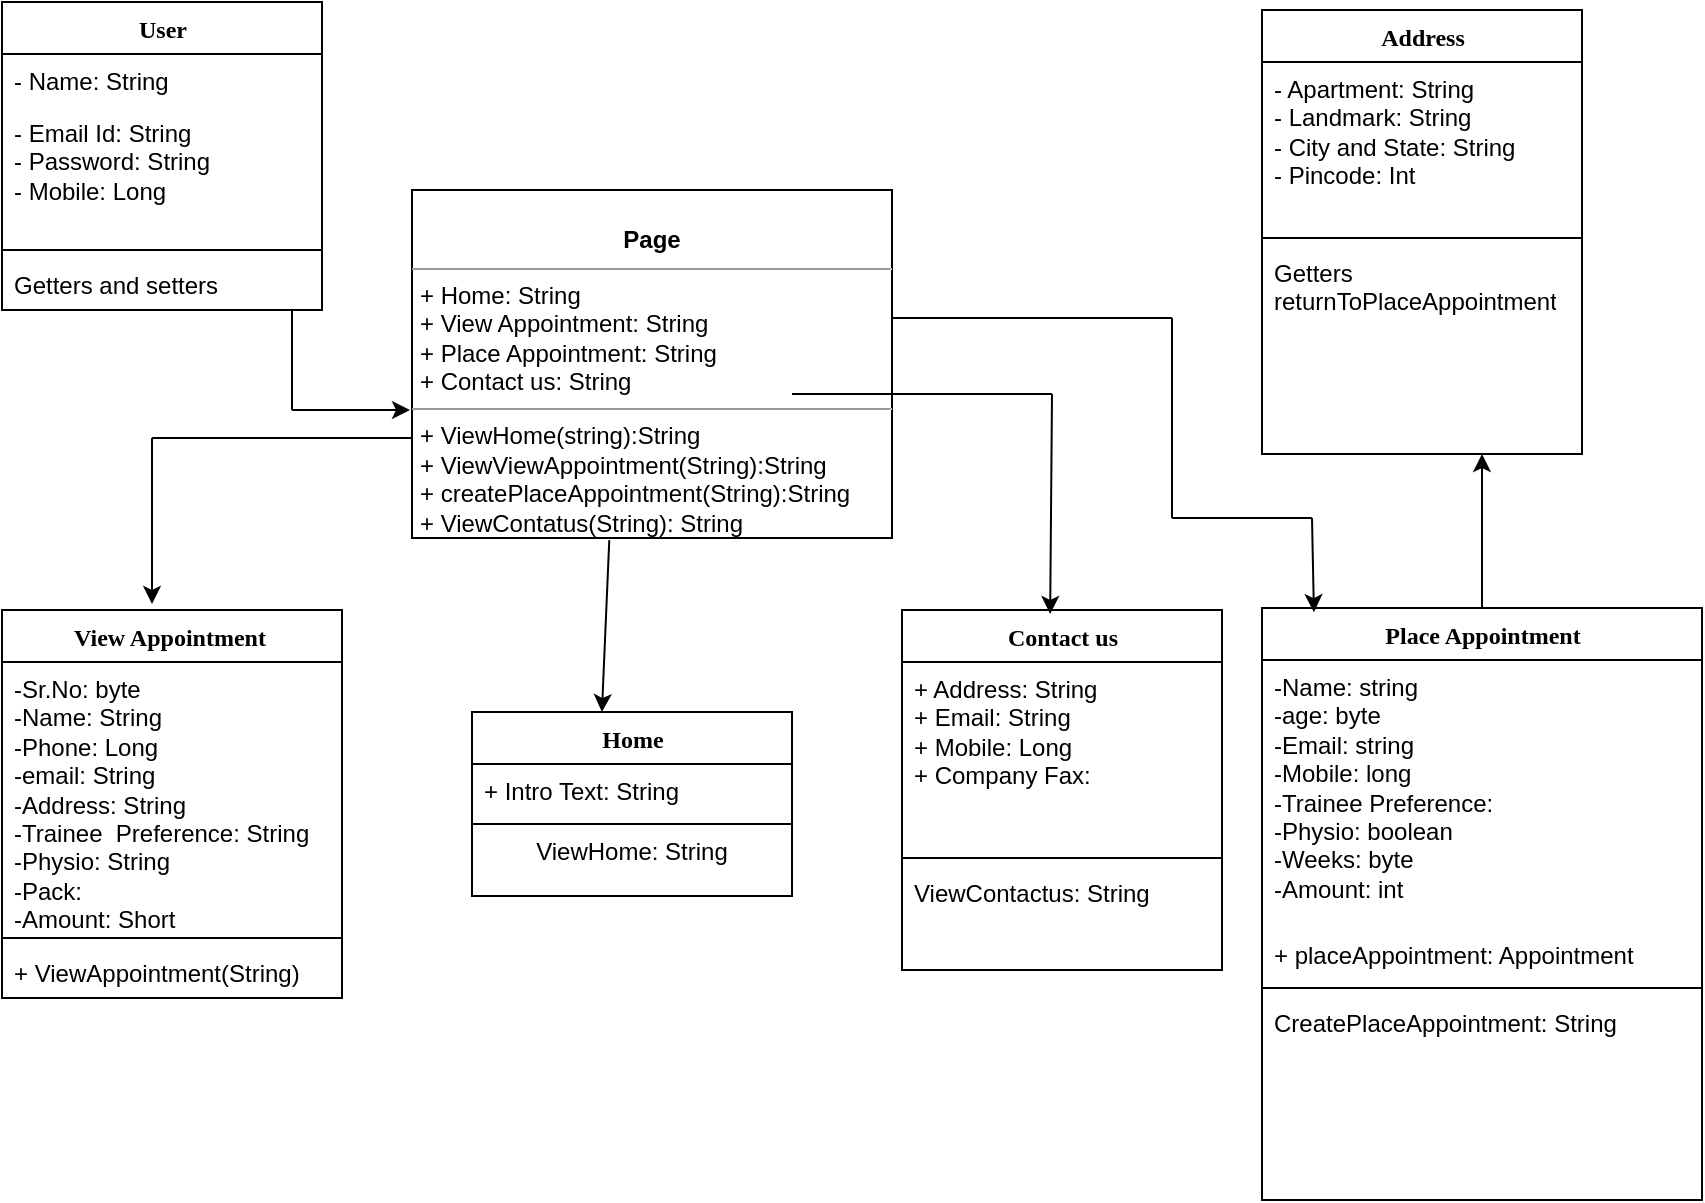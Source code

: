 <mxfile version="14.9.5" type="github">
  <diagram name="Page-1" id="6133507b-19e7-1e82-6fc7-422aa6c4b21f">
    <mxGraphModel dx="1038" dy="413" grid="1" gridSize="10" guides="1" tooltips="1" connect="1" arrows="1" fold="1" page="1" pageScale="1" pageWidth="1100" pageHeight="850" background="none" math="0" shadow="0">
      <root>
        <mxCell id="0" />
        <mxCell id="1" parent="0" />
        <mxCell id="235556782a83e6d0-1" value="View Appointment&amp;nbsp;" style="swimlane;html=1;fontStyle=1;align=center;verticalAlign=top;childLayout=stackLayout;horizontal=1;startSize=26;horizontalStack=0;resizeParent=1;resizeLast=0;collapsible=1;marginBottom=0;swimlaneFillColor=#ffffff;rounded=0;shadow=0;comic=0;labelBackgroundColor=none;strokeWidth=1;fillColor=none;fontFamily=Verdana;fontSize=12" parent="1" vertex="1">
          <mxGeometry x="35" y="436" width="170" height="194" as="geometry" />
        </mxCell>
        <mxCell id="235556782a83e6d0-3" value="-Sr.No: byte&lt;br&gt;-Name: String&lt;br&gt;-Phone: Long&lt;br&gt;-email: String&lt;br&gt;-Address: String&lt;br&gt;-Trainee&amp;nbsp; Preference: String&lt;br&gt;-Physio: String&lt;br&gt;-Pack:&lt;br&gt;-Amount: Short" style="text;html=1;strokeColor=none;fillColor=none;align=left;verticalAlign=top;spacingLeft=4;spacingRight=4;whiteSpace=wrap;overflow=hidden;rotatable=0;points=[[0,0.5],[1,0.5]];portConstraint=eastwest;" parent="235556782a83e6d0-1" vertex="1">
          <mxGeometry y="26" width="170" height="134" as="geometry" />
        </mxCell>
        <mxCell id="235556782a83e6d0-6" value="" style="line;html=1;strokeWidth=1;fillColor=none;align=left;verticalAlign=middle;spacingTop=-1;spacingLeft=3;spacingRight=3;rotatable=0;labelPosition=right;points=[];portConstraint=eastwest;" parent="235556782a83e6d0-1" vertex="1">
          <mxGeometry y="160" width="170" height="8" as="geometry" />
        </mxCell>
        <mxCell id="235556782a83e6d0-7" value="+ ViewAppointment(String)" style="text;html=1;strokeColor=none;fillColor=none;align=left;verticalAlign=top;spacingLeft=4;spacingRight=4;whiteSpace=wrap;overflow=hidden;rotatable=0;points=[[0,0.5],[1,0.5]];portConstraint=eastwest;" parent="235556782a83e6d0-1" vertex="1">
          <mxGeometry y="168" width="170" height="26" as="geometry" />
        </mxCell>
        <mxCell id="78961159f06e98e8-17" value="User" style="swimlane;html=1;fontStyle=1;align=center;verticalAlign=top;childLayout=stackLayout;horizontal=1;startSize=26;horizontalStack=0;resizeParent=1;resizeLast=0;collapsible=1;marginBottom=0;swimlaneFillColor=#ffffff;rounded=0;shadow=0;comic=0;labelBackgroundColor=none;strokeWidth=1;fillColor=none;fontFamily=Verdana;fontSize=12" parent="1" vertex="1">
          <mxGeometry x="35" y="132" width="160" height="154" as="geometry" />
        </mxCell>
        <mxCell id="78961159f06e98e8-23" value="- Name: String" style="text;html=1;strokeColor=none;fillColor=none;align=left;verticalAlign=top;spacingLeft=4;spacingRight=4;whiteSpace=wrap;overflow=hidden;rotatable=0;points=[[0,0.5],[1,0.5]];portConstraint=eastwest;" parent="78961159f06e98e8-17" vertex="1">
          <mxGeometry y="26" width="160" height="26" as="geometry" />
        </mxCell>
        <mxCell id="78961159f06e98e8-24" value="- Email Id: String&lt;br&gt;- Password: String&lt;br&gt;- Mobile: Long" style="text;html=1;strokeColor=none;fillColor=none;align=left;verticalAlign=top;spacingLeft=4;spacingRight=4;whiteSpace=wrap;overflow=hidden;rotatable=0;points=[[0,0.5],[1,0.5]];portConstraint=eastwest;" parent="78961159f06e98e8-17" vertex="1">
          <mxGeometry y="52" width="160" height="68" as="geometry" />
        </mxCell>
        <mxCell id="78961159f06e98e8-19" value="" style="line;html=1;strokeWidth=1;fillColor=none;align=left;verticalAlign=middle;spacingTop=-1;spacingLeft=3;spacingRight=3;rotatable=0;labelPosition=right;points=[];portConstraint=eastwest;" parent="78961159f06e98e8-17" vertex="1">
          <mxGeometry y="120" width="160" height="8" as="geometry" />
        </mxCell>
        <mxCell id="78961159f06e98e8-27" value="Getters and setters" style="text;html=1;strokeColor=none;fillColor=none;align=left;verticalAlign=top;spacingLeft=4;spacingRight=4;whiteSpace=wrap;overflow=hidden;rotatable=0;points=[[0,0.5],[1,0.5]];portConstraint=eastwest;" parent="78961159f06e98e8-17" vertex="1">
          <mxGeometry y="128" width="160" height="26" as="geometry" />
        </mxCell>
        <mxCell id="78961159f06e98e8-43" value="Address" style="swimlane;html=1;fontStyle=1;align=center;verticalAlign=top;childLayout=stackLayout;horizontal=1;startSize=26;horizontalStack=0;resizeParent=1;resizeLast=0;collapsible=1;marginBottom=0;swimlaneFillColor=#ffffff;rounded=0;shadow=0;comic=0;labelBackgroundColor=none;strokeWidth=1;fillColor=none;fontFamily=Verdana;fontSize=12" parent="1" vertex="1">
          <mxGeometry x="665" y="136.0" width="160" height="222" as="geometry" />
        </mxCell>
        <mxCell id="78961159f06e98e8-44" value="- Apartment: String&lt;br&gt;- Landmark: String&lt;br&gt;- City and State: String&lt;br&gt;- Pincode: Int" style="text;html=1;strokeColor=none;fillColor=none;align=left;verticalAlign=top;spacingLeft=4;spacingRight=4;whiteSpace=wrap;overflow=hidden;rotatable=0;points=[[0,0.5],[1,0.5]];portConstraint=eastwest;" parent="78961159f06e98e8-43" vertex="1">
          <mxGeometry y="26" width="160" height="84" as="geometry" />
        </mxCell>
        <mxCell id="78961159f06e98e8-51" value="" style="line;html=1;strokeWidth=1;fillColor=none;align=left;verticalAlign=middle;spacingTop=-1;spacingLeft=3;spacingRight=3;rotatable=0;labelPosition=right;points=[];portConstraint=eastwest;" parent="78961159f06e98e8-43" vertex="1">
          <mxGeometry y="110" width="160" height="8" as="geometry" />
        </mxCell>
        <mxCell id="78961159f06e98e8-52" value="Getters&lt;br&gt;returnToPlaceAppointment" style="text;html=1;strokeColor=none;fillColor=none;align=left;verticalAlign=top;spacingLeft=4;spacingRight=4;whiteSpace=wrap;overflow=hidden;rotatable=0;points=[[0,0.5],[1,0.5]];portConstraint=eastwest;" parent="78961159f06e98e8-43" vertex="1">
          <mxGeometry y="118" width="160" height="52" as="geometry" />
        </mxCell>
        <mxCell id="78961159f06e98e8-69" value="Home" style="swimlane;html=1;fontStyle=1;align=center;verticalAlign=top;childLayout=stackLayout;horizontal=1;startSize=26;horizontalStack=0;resizeParent=1;resizeLast=0;collapsible=1;marginBottom=0;swimlaneFillColor=#ffffff;rounded=0;shadow=0;comic=0;labelBackgroundColor=none;strokeWidth=1;fillColor=none;fontFamily=Verdana;fontSize=12" parent="1" vertex="1">
          <mxGeometry x="270" y="487" width="160" height="92" as="geometry" />
        </mxCell>
        <mxCell id="78961159f06e98e8-70" value="+ Intro Text: String" style="text;html=1;strokeColor=none;fillColor=none;align=left;verticalAlign=top;spacingLeft=4;spacingRight=4;whiteSpace=wrap;overflow=hidden;rotatable=0;points=[[0,0.5],[1,0.5]];portConstraint=eastwest;" parent="78961159f06e98e8-69" vertex="1">
          <mxGeometry y="26" width="160" height="26" as="geometry" />
        </mxCell>
        <mxCell id="78961159f06e98e8-77" value="" style="line;html=1;strokeWidth=1;fillColor=none;align=left;verticalAlign=middle;spacingTop=-1;spacingLeft=3;spacingRight=3;rotatable=0;labelPosition=right;points=[];portConstraint=eastwest;" parent="78961159f06e98e8-69" vertex="1">
          <mxGeometry y="52" width="160" height="8" as="geometry" />
        </mxCell>
        <mxCell id="UQZvzlyiGXPKkaYJTtmT-18" value="ViewHome: String" style="text;html=1;strokeColor=none;fillColor=none;align=center;verticalAlign=middle;whiteSpace=wrap;rounded=0;" parent="78961159f06e98e8-69" vertex="1">
          <mxGeometry y="60" width="160" height="20" as="geometry" />
        </mxCell>
        <mxCell id="78961159f06e98e8-82" value="Place Appointment" style="swimlane;html=1;fontStyle=1;align=center;verticalAlign=top;childLayout=stackLayout;horizontal=1;startSize=26;horizontalStack=0;resizeParent=1;resizeLast=0;collapsible=1;marginBottom=0;swimlaneFillColor=#ffffff;rounded=0;shadow=0;comic=0;labelBackgroundColor=none;strokeWidth=1;fillColor=none;fontFamily=Verdana;fontSize=12" parent="1" vertex="1">
          <mxGeometry x="665" y="435" width="220" height="296" as="geometry" />
        </mxCell>
        <mxCell id="78961159f06e98e8-84" value="-Name: string&lt;br&gt;-age: byte&lt;br&gt;-Email: string&lt;br&gt;-Mobile: long&lt;br&gt;-Trainee Preference:&amp;nbsp;&lt;br&gt;-Physio: boolean&lt;br&gt;-Weeks: byte&lt;br&gt;-Amount: int" style="text;html=1;strokeColor=none;fillColor=none;align=left;verticalAlign=top;spacingLeft=4;spacingRight=4;whiteSpace=wrap;overflow=hidden;rotatable=0;points=[[0,0.5],[1,0.5]];portConstraint=eastwest;" parent="78961159f06e98e8-82" vertex="1">
          <mxGeometry y="26" width="220" height="134" as="geometry" />
        </mxCell>
        <mxCell id="78961159f06e98e8-89" value="+ placeAppointment: Appointment" style="text;html=1;strokeColor=none;fillColor=none;align=left;verticalAlign=top;spacingLeft=4;spacingRight=4;whiteSpace=wrap;overflow=hidden;rotatable=0;points=[[0,0.5],[1,0.5]];portConstraint=eastwest;" parent="78961159f06e98e8-82" vertex="1">
          <mxGeometry y="160" width="220" height="26" as="geometry" />
        </mxCell>
        <mxCell id="78961159f06e98e8-90" value="" style="line;html=1;strokeWidth=1;fillColor=none;align=left;verticalAlign=middle;spacingTop=-1;spacingLeft=3;spacingRight=3;rotatable=0;labelPosition=right;points=[];portConstraint=eastwest;" parent="78961159f06e98e8-82" vertex="1">
          <mxGeometry y="186" width="220" height="8" as="geometry" />
        </mxCell>
        <mxCell id="78961159f06e98e8-94" value="CreatePlaceAppointment: String" style="text;html=1;strokeColor=none;fillColor=none;align=left;verticalAlign=top;spacingLeft=4;spacingRight=4;whiteSpace=wrap;overflow=hidden;rotatable=0;points=[[0,0.5],[1,0.5]];portConstraint=eastwest;" parent="78961159f06e98e8-82" vertex="1">
          <mxGeometry y="194" width="220" height="26" as="geometry" />
        </mxCell>
        <mxCell id="78961159f06e98e8-108" value="Contact us" style="swimlane;html=1;fontStyle=1;align=center;verticalAlign=top;childLayout=stackLayout;horizontal=1;startSize=26;horizontalStack=0;resizeParent=1;resizeLast=0;collapsible=1;marginBottom=0;swimlaneFillColor=#ffffff;rounded=0;shadow=0;comic=0;labelBackgroundColor=none;strokeWidth=1;fillColor=none;fontFamily=Verdana;fontSize=12" parent="1" vertex="1">
          <mxGeometry x="485" y="436" width="160" height="180" as="geometry" />
        </mxCell>
        <mxCell id="78961159f06e98e8-109" value="+ Address: String&lt;br&gt;+ Email: String&lt;br&gt;+ Mobile: Long&lt;br&gt;+ Company Fax:" style="text;html=1;strokeColor=none;fillColor=none;align=left;verticalAlign=top;spacingLeft=4;spacingRight=4;whiteSpace=wrap;overflow=hidden;rotatable=0;points=[[0,0.5],[1,0.5]];portConstraint=eastwest;" parent="78961159f06e98e8-108" vertex="1">
          <mxGeometry y="26" width="160" height="94" as="geometry" />
        </mxCell>
        <mxCell id="78961159f06e98e8-116" value="" style="line;html=1;strokeWidth=1;fillColor=none;align=left;verticalAlign=middle;spacingTop=-1;spacingLeft=3;spacingRight=3;rotatable=0;labelPosition=right;points=[];portConstraint=eastwest;" parent="78961159f06e98e8-108" vertex="1">
          <mxGeometry y="120" width="160" height="8" as="geometry" />
        </mxCell>
        <mxCell id="78961159f06e98e8-117" value="ViewContactus: String" style="text;html=1;strokeColor=none;fillColor=none;align=left;verticalAlign=top;spacingLeft=4;spacingRight=4;whiteSpace=wrap;overflow=hidden;rotatable=0;points=[[0,0.5],[1,0.5]];portConstraint=eastwest;" parent="78961159f06e98e8-108" vertex="1">
          <mxGeometry y="128" width="160" height="26" as="geometry" />
        </mxCell>
        <mxCell id="b94bc138ca980ef-1" value="&lt;p style=&quot;margin: 0px ; margin-top: 4px ; text-align: center&quot;&gt;&lt;br&gt;&lt;b&gt;Page&lt;/b&gt;&lt;/p&gt;&lt;hr size=&quot;1&quot;&gt;&lt;p style=&quot;margin: 0px ; margin-left: 4px&quot;&gt;+ Home: String&lt;br&gt;+ View Appointment: String&lt;/p&gt;&lt;p style=&quot;margin: 0px ; margin-left: 4px&quot;&gt;+ Place Appointment: String&lt;/p&gt;&lt;p style=&quot;margin: 0px ; margin-left: 4px&quot;&gt;+ Contact us: String&lt;/p&gt;&lt;hr size=&quot;1&quot;&gt;&lt;p style=&quot;margin: 0px ; margin-left: 4px&quot;&gt;+ ViewHome(string):String&lt;br&gt;+ ViewViewAppointment(String):String&lt;/p&gt;&lt;p style=&quot;margin: 0px ; margin-left: 4px&quot;&gt;+ createPlaceAppointment(String):String&lt;/p&gt;&lt;p style=&quot;margin: 0px ; margin-left: 4px&quot;&gt;+ ViewContatus(String): String&lt;/p&gt;" style="verticalAlign=top;align=left;overflow=fill;fontSize=12;fontFamily=Helvetica;html=1;rounded=0;shadow=0;comic=0;labelBackgroundColor=none;strokeWidth=1" parent="1" vertex="1">
          <mxGeometry x="240" y="226" width="240" height="174" as="geometry" />
        </mxCell>
        <mxCell id="UQZvzlyiGXPKkaYJTtmT-6" value="" style="endArrow=none;html=1;" parent="1" edge="1">
          <mxGeometry width="50" height="50" relative="1" as="geometry">
            <mxPoint x="180" y="336" as="sourcePoint" />
            <mxPoint x="180" y="286" as="targetPoint" />
          </mxGeometry>
        </mxCell>
        <mxCell id="UQZvzlyiGXPKkaYJTtmT-7" value="" style="endArrow=classic;html=1;" parent="1" edge="1">
          <mxGeometry width="50" height="50" relative="1" as="geometry">
            <mxPoint x="180" y="336" as="sourcePoint" />
            <mxPoint x="239" y="336" as="targetPoint" />
          </mxGeometry>
        </mxCell>
        <mxCell id="UQZvzlyiGXPKkaYJTtmT-10" value="" style="endArrow=none;html=1;" parent="1" edge="1">
          <mxGeometry width="50" height="50" relative="1" as="geometry">
            <mxPoint x="110" y="350" as="sourcePoint" />
            <mxPoint x="240" y="350" as="targetPoint" />
          </mxGeometry>
        </mxCell>
        <mxCell id="UQZvzlyiGXPKkaYJTtmT-11" value="" style="endArrow=classic;html=1;" parent="1" edge="1">
          <mxGeometry width="50" height="50" relative="1" as="geometry">
            <mxPoint x="110" y="350" as="sourcePoint" />
            <mxPoint x="110" y="433" as="targetPoint" />
          </mxGeometry>
        </mxCell>
        <mxCell id="UQZvzlyiGXPKkaYJTtmT-13" value="" style="endArrow=classic;html=1;entryX=0.406;entryY=0;entryDx=0;entryDy=0;entryPerimeter=0;exitX=0.411;exitY=1.006;exitDx=0;exitDy=0;exitPerimeter=0;" parent="1" source="b94bc138ca980ef-1" target="78961159f06e98e8-69" edge="1">
          <mxGeometry width="50" height="50" relative="1" as="geometry">
            <mxPoint x="320" y="390" as="sourcePoint" />
            <mxPoint x="370" y="370" as="targetPoint" />
          </mxGeometry>
        </mxCell>
        <mxCell id="UQZvzlyiGXPKkaYJTtmT-14" value="" style="endArrow=none;html=1;" parent="1" edge="1">
          <mxGeometry width="50" height="50" relative="1" as="geometry">
            <mxPoint x="430" y="328" as="sourcePoint" />
            <mxPoint x="560" y="328" as="targetPoint" />
          </mxGeometry>
        </mxCell>
        <mxCell id="UQZvzlyiGXPKkaYJTtmT-15" value="" style="endArrow=classic;html=1;entryX=0.463;entryY=0.011;entryDx=0;entryDy=0;entryPerimeter=0;" parent="1" target="78961159f06e98e8-108" edge="1">
          <mxGeometry width="50" height="50" relative="1" as="geometry">
            <mxPoint x="560" y="328" as="sourcePoint" />
            <mxPoint x="610" y="278" as="targetPoint" />
          </mxGeometry>
        </mxCell>
        <mxCell id="UQZvzlyiGXPKkaYJTtmT-16" value="" style="endArrow=classic;html=1;exitX=0.5;exitY=0;exitDx=0;exitDy=0;" parent="1" source="78961159f06e98e8-82" edge="1">
          <mxGeometry width="50" height="50" relative="1" as="geometry">
            <mxPoint x="720" y="410" as="sourcePoint" />
            <mxPoint x="775" y="358" as="targetPoint" />
          </mxGeometry>
        </mxCell>
        <mxCell id="UQZvzlyiGXPKkaYJTtmT-19" value="" style="endArrow=none;html=1;" parent="1" edge="1">
          <mxGeometry width="50" height="50" relative="1" as="geometry">
            <mxPoint x="480" y="290" as="sourcePoint" />
            <mxPoint x="620" y="290" as="targetPoint" />
          </mxGeometry>
        </mxCell>
        <mxCell id="UQZvzlyiGXPKkaYJTtmT-20" value="" style="endArrow=none;html=1;" parent="1" edge="1">
          <mxGeometry width="50" height="50" relative="1" as="geometry">
            <mxPoint x="620" y="390" as="sourcePoint" />
            <mxPoint x="620" y="290" as="targetPoint" />
          </mxGeometry>
        </mxCell>
        <mxCell id="UQZvzlyiGXPKkaYJTtmT-21" value="" style="endArrow=none;html=1;" parent="1" edge="1">
          <mxGeometry width="50" height="50" relative="1" as="geometry">
            <mxPoint x="620" y="390" as="sourcePoint" />
            <mxPoint x="690" y="390" as="targetPoint" />
          </mxGeometry>
        </mxCell>
        <mxCell id="UQZvzlyiGXPKkaYJTtmT-22" value="" style="endArrow=classic;html=1;entryX=0.118;entryY=0.007;entryDx=0;entryDy=0;entryPerimeter=0;" parent="1" target="78961159f06e98e8-82" edge="1">
          <mxGeometry width="50" height="50" relative="1" as="geometry">
            <mxPoint x="690" y="390" as="sourcePoint" />
            <mxPoint x="688" y="430" as="targetPoint" />
          </mxGeometry>
        </mxCell>
      </root>
    </mxGraphModel>
  </diagram>
</mxfile>
